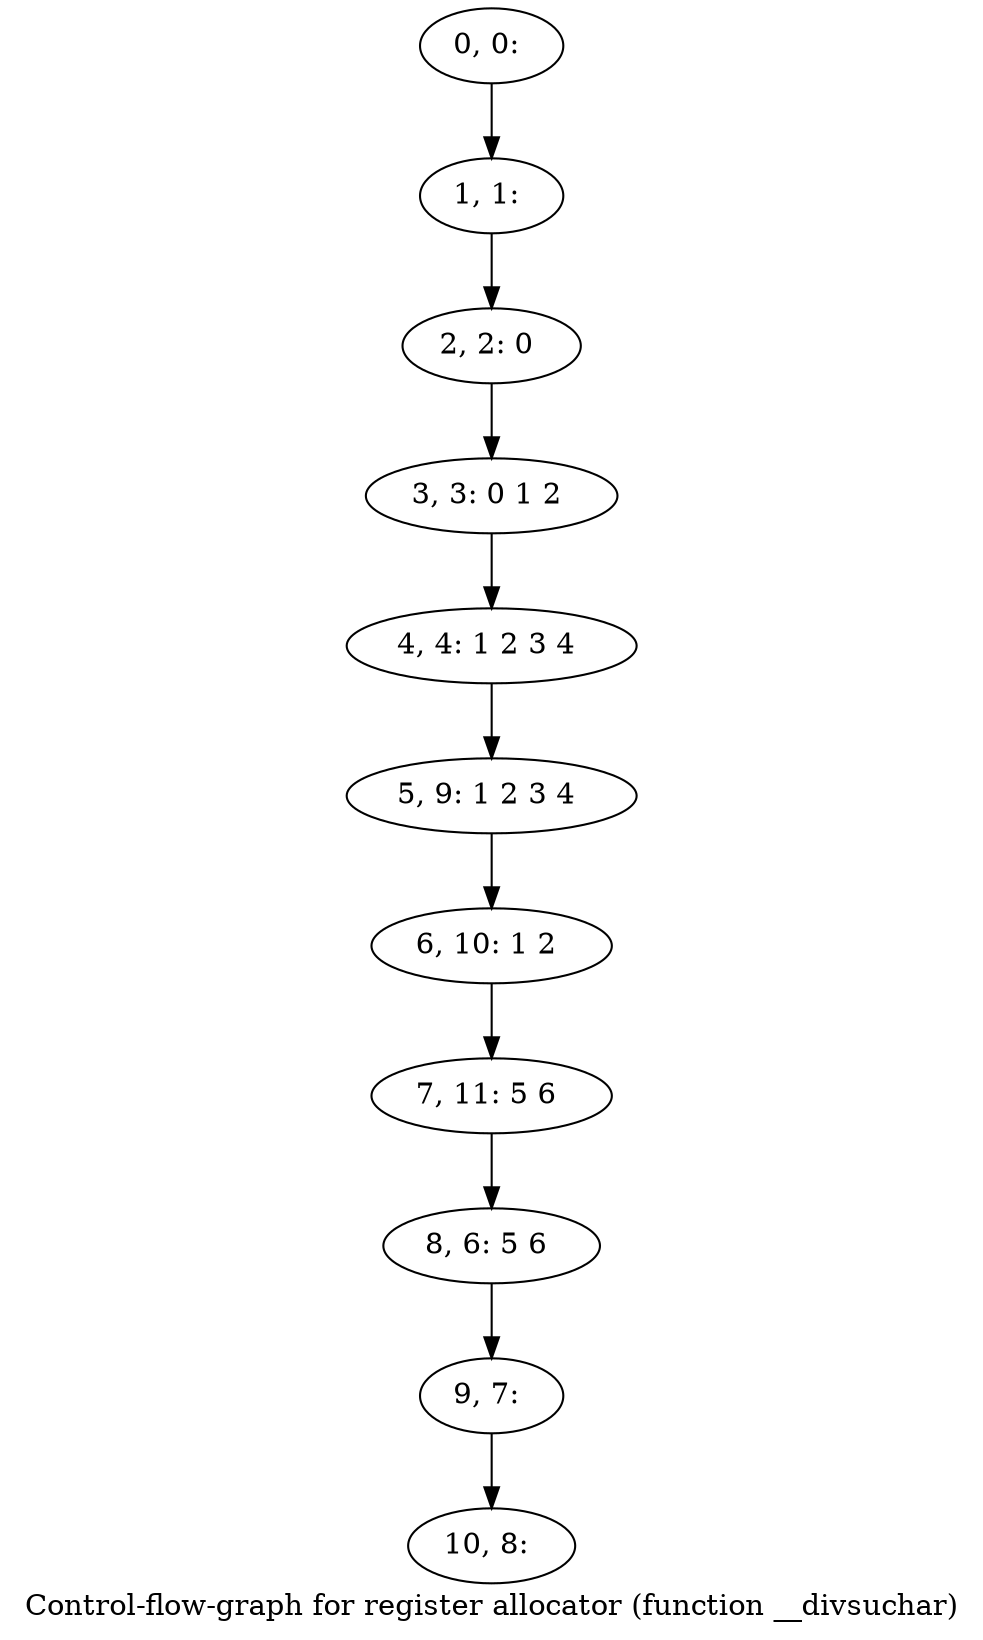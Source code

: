 digraph G {
graph [label="Control-flow-graph for register allocator (function __divsuchar)"]
0[label="0, 0: "];
1[label="1, 1: "];
2[label="2, 2: 0 "];
3[label="3, 3: 0 1 2 "];
4[label="4, 4: 1 2 3 4 "];
5[label="5, 9: 1 2 3 4 "];
6[label="6, 10: 1 2 "];
7[label="7, 11: 5 6 "];
8[label="8, 6: 5 6 "];
9[label="9, 7: "];
10[label="10, 8: "];
0->1 ;
1->2 ;
2->3 ;
3->4 ;
4->5 ;
5->6 ;
6->7 ;
7->8 ;
8->9 ;
9->10 ;
}
